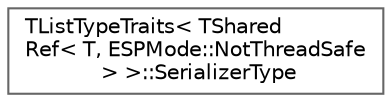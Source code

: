 digraph "Graphical Class Hierarchy"
{
 // INTERACTIVE_SVG=YES
 // LATEX_PDF_SIZE
  bgcolor="transparent";
  edge [fontname=Helvetica,fontsize=10,labelfontname=Helvetica,labelfontsize=10];
  node [fontname=Helvetica,fontsize=10,shape=box,height=0.2,width=0.4];
  rankdir="LR";
  Node0 [id="Node000000",label="TListTypeTraits\< TShared\lRef\< T, ESPMode::NotThreadSafe\l \> \>::SerializerType",height=0.2,width=0.4,color="grey40", fillcolor="white", style="filled",URL="$da/da0/classTListTypeTraits_3_01TSharedRef_3_01T_00_01ESPMode_1_1NotThreadSafe_01_4_01_4_1_1SerializerType.html",tooltip=" "];
}
